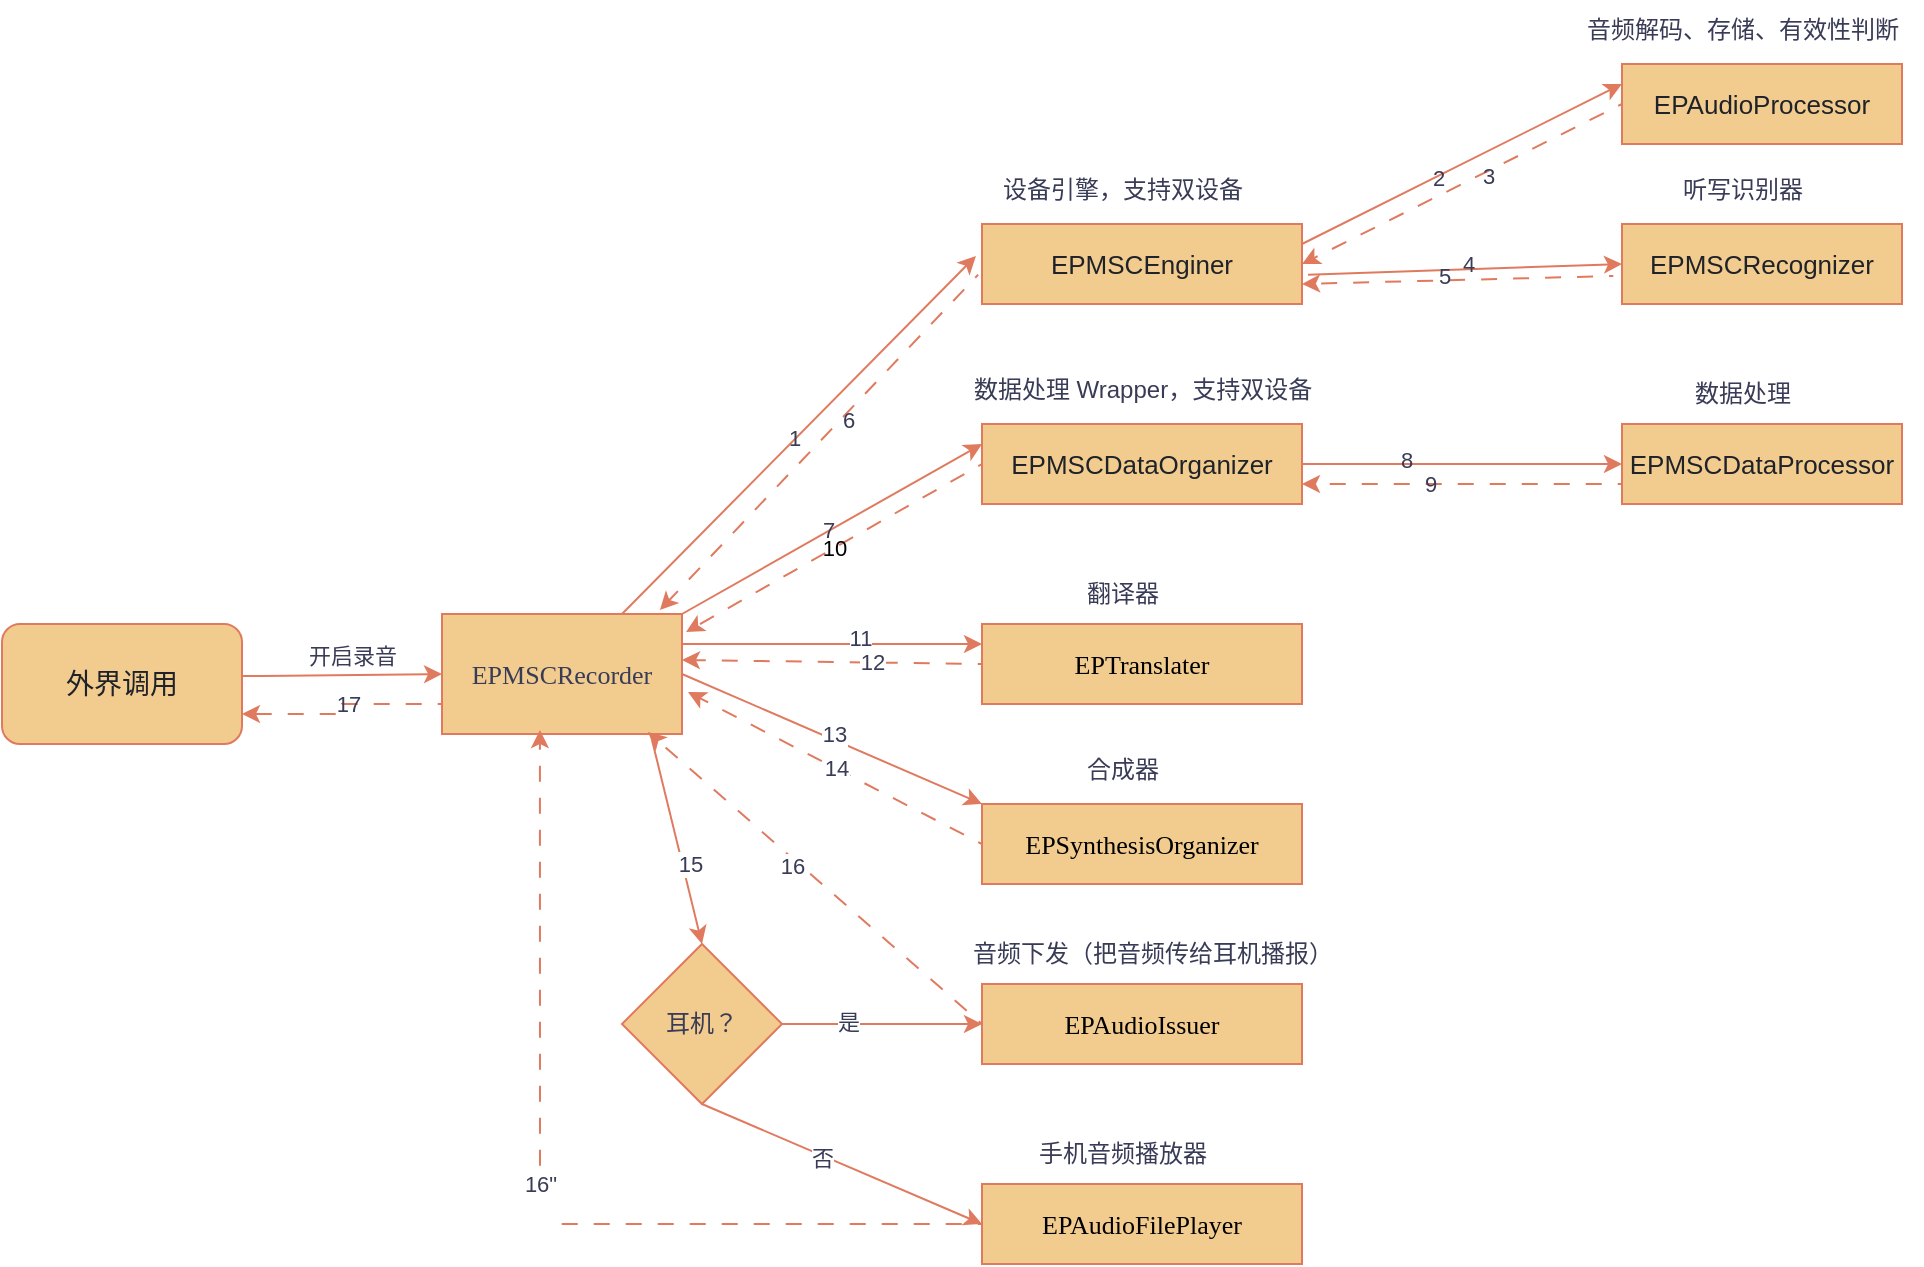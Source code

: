 <mxfile version="26.1.0">
  <diagram name="第 1 页" id="kg4oReXXfETFXJSbJGZ1">
    <mxGraphModel dx="989" dy="691" grid="1" gridSize="10" guides="1" tooltips="1" connect="1" arrows="1" fold="1" page="1" pageScale="1" pageWidth="980" pageHeight="690" math="0" shadow="0">
      <root>
        <mxCell id="0" />
        <mxCell id="1" parent="0" />
        <mxCell id="3VqhWWL4f9jIKq_OHTQP-1" value="&lt;div style=&quot;text-align: start; font-size: 14px; color: rgb(31, 35, 41);&quot;&gt;&lt;p&gt;外界调用&lt;/p&gt;&lt;/div&gt;&lt;span style=&quot;text-align: start; white-space: pre-wrap;&quot;&gt;&lt;/span&gt;" style="rounded=1;whiteSpace=wrap;html=1;labelBackgroundColor=none;fillColor=#F2CC8F;strokeColor=#E07A5F;fontColor=#393C56;" vertex="1" parent="1">
          <mxGeometry x="30" y="320" width="120" height="60" as="geometry" />
        </mxCell>
        <mxCell id="3VqhWWL4f9jIKq_OHTQP-28" style="edgeStyle=orthogonalEdgeStyle;rounded=0;orthogonalLoop=1;jettySize=auto;html=1;exitX=0;exitY=0.75;exitDx=0;exitDy=0;entryX=1;entryY=0.75;entryDx=0;entryDy=0;flowAnimation=1;fillColor=#F2CC8F;strokeColor=#E07A5F;labelBackgroundColor=none;fontColor=default;" edge="1" parent="1" source="3VqhWWL4f9jIKq_OHTQP-2" target="3VqhWWL4f9jIKq_OHTQP-1">
          <mxGeometry relative="1" as="geometry" />
        </mxCell>
        <mxCell id="3VqhWWL4f9jIKq_OHTQP-38" value="17" style="edgeLabel;html=1;align=center;verticalAlign=middle;resizable=0;points=[];labelBackgroundColor=none;fontColor=#393C56;" vertex="1" connectable="0" parent="3VqhWWL4f9jIKq_OHTQP-28">
          <mxGeometry x="-0.1" relative="1" as="geometry">
            <mxPoint as="offset" />
          </mxGeometry>
        </mxCell>
        <mxCell id="3VqhWWL4f9jIKq_OHTQP-2" value="&lt;p style=&quot;margin: 0px; font-style: normal; font-variant-caps: normal; font-weight: normal; font-stretch: normal; font-size: 13px; line-height: normal; font-family: Menlo; font-size-adjust: none; font-kerning: auto; font-variant-alternates: normal; font-variant-ligatures: normal; font-variant-numeric: normal; font-variant-east-asian: normal; font-variant-position: normal; font-feature-settings: normal; font-optical-sizing: auto; font-variation-settings: normal;&quot;&gt;EPMSCRecorder&lt;/p&gt;" style="whiteSpace=wrap;html=1;labelBackgroundColor=none;fontColor=#393C56;fillColor=#F2CC8F;strokeColor=#E07A5F;" vertex="1" parent="1">
          <mxGeometry x="250" y="315" width="120" height="60" as="geometry" />
        </mxCell>
        <mxCell id="3VqhWWL4f9jIKq_OHTQP-3" value="&lt;div style=&quot;text-align: start; font-size: 13px; color: rgb(31, 35, 41);&quot;&gt;&lt;p&gt;EPMSCEnginer&lt;/p&gt;&lt;/div&gt;&lt;span style=&quot;text-align: start; white-space: pre-wrap;&quot;&gt;&lt;/span&gt;" style="whiteSpace=wrap;html=1;labelBackgroundColor=none;fillColor=#F2CC8F;strokeColor=#E07A5F;fontColor=#393C56;" vertex="1" parent="1">
          <mxGeometry x="520" y="120" width="160" height="40" as="geometry" />
        </mxCell>
        <mxCell id="3VqhWWL4f9jIKq_OHTQP-4" value="&lt;div style=&quot;text-align: start; font-size: 13px; color: rgb(31, 35, 41);&quot;&gt;&lt;p&gt;EPAudioProcessor&lt;/p&gt;&lt;/div&gt;&lt;span style=&quot;text-align: start; white-space: pre-wrap;&quot;&gt;&lt;/span&gt;&lt;div style=&quot;text-align: start;&quot;&gt;&lt;/div&gt;&lt;span style=&quot;text-align: start; white-space: pre-wrap;&quot;&gt;&lt;/span&gt;" style="whiteSpace=wrap;html=1;labelBackgroundColor=none;fillColor=#F2CC8F;strokeColor=#E07A5F;fontColor=#393C56;" vertex="1" parent="1">
          <mxGeometry x="840" y="40" width="140" height="40" as="geometry" />
        </mxCell>
        <mxCell id="3VqhWWL4f9jIKq_OHTQP-5" value="&lt;div style=&quot;text-align: start; font-size: 13px; color: rgb(31, 35, 41);&quot;&gt;&lt;p&gt;EPMSCDataOrganizer&lt;/p&gt;&lt;/div&gt;&lt;span style=&quot;text-align: start; white-space: pre-wrap;&quot;&gt;&lt;/span&gt;" style="whiteSpace=wrap;html=1;labelBackgroundColor=none;fillColor=#F2CC8F;strokeColor=#E07A5F;fontColor=#393C56;" vertex="1" parent="1">
          <mxGeometry x="520" y="220" width="160" height="40" as="geometry" />
        </mxCell>
        <mxCell id="3VqhWWL4f9jIKq_OHTQP-6" value="&lt;div style=&quot;text-align: start; font-size: 13px; color: rgb(31, 35, 41);&quot;&gt;&lt;p&gt;EPMSCRecognizer&lt;/p&gt;&lt;/div&gt;&lt;span style=&quot;text-align: start; white-space: pre-wrap;&quot;&gt;&lt;/span&gt;" style="whiteSpace=wrap;html=1;labelBackgroundColor=none;fillColor=#F2CC8F;strokeColor=#E07A5F;fontColor=#393C56;" vertex="1" parent="1">
          <mxGeometry x="840" y="120" width="140" height="40" as="geometry" />
        </mxCell>
        <mxCell id="3VqhWWL4f9jIKq_OHTQP-7" value="&lt;div style=&quot;text-align: start; font-size: 13px; color: rgb(31, 35, 41);&quot;&gt;&lt;p&gt;EPMSCDataProcessor&lt;/p&gt;&lt;/div&gt;&lt;span style=&quot;text-align: start; white-space: pre-wrap;&quot;&gt;&lt;/span&gt;" style="whiteSpace=wrap;html=1;labelBackgroundColor=none;fillColor=#F2CC8F;strokeColor=#E07A5F;fontColor=#393C56;" vertex="1" parent="1">
          <mxGeometry x="840" y="220" width="140" height="40" as="geometry" />
        </mxCell>
        <mxCell id="3VqhWWL4f9jIKq_OHTQP-8" value="" style="endArrow=classic;html=1;rounded=0;exitX=1;exitY=0.5;exitDx=0;exitDy=0;labelBackgroundColor=none;strokeColor=#E07A5F;fontColor=default;entryX=0;entryY=0.5;entryDx=0;entryDy=0;" edge="1" parent="1" target="3VqhWWL4f9jIKq_OHTQP-2">
          <mxGeometry width="50" height="50" relative="1" as="geometry">
            <mxPoint x="150" y="346" as="sourcePoint" />
            <mxPoint x="250" y="346" as="targetPoint" />
            <Array as="points">
              <mxPoint x="160" y="346" />
            </Array>
          </mxGeometry>
        </mxCell>
        <mxCell id="3VqhWWL4f9jIKq_OHTQP-9" value="开启录音" style="edgeLabel;html=1;align=center;verticalAlign=middle;resizable=0;points=[];labelBackgroundColor=none;fontColor=#393C56;" vertex="1" connectable="0" parent="3VqhWWL4f9jIKq_OHTQP-8">
          <mxGeometry x="-0.5" y="2" relative="1" as="geometry">
            <mxPoint x="30" y="-8" as="offset" />
          </mxGeometry>
        </mxCell>
        <mxCell id="3VqhWWL4f9jIKq_OHTQP-11" value="" style="endArrow=classic;html=1;rounded=0;entryX=-0.019;entryY=0.4;entryDx=0;entryDy=0;entryPerimeter=0;labelBackgroundColor=none;strokeColor=#E07A5F;fontColor=default;exitX=0.75;exitY=0;exitDx=0;exitDy=0;" edge="1" parent="1" source="3VqhWWL4f9jIKq_OHTQP-2" target="3VqhWWL4f9jIKq_OHTQP-3">
          <mxGeometry width="50" height="50" relative="1" as="geometry">
            <mxPoint x="380" y="310" as="sourcePoint" />
            <mxPoint x="500" y="400" as="targetPoint" />
          </mxGeometry>
        </mxCell>
        <mxCell id="3VqhWWL4f9jIKq_OHTQP-29" value="1" style="edgeLabel;html=1;align=center;verticalAlign=middle;resizable=0;points=[];labelBackgroundColor=none;fontColor=#393C56;" vertex="1" connectable="0" parent="3VqhWWL4f9jIKq_OHTQP-11">
          <mxGeometry x="-0.024" y="1" relative="1" as="geometry">
            <mxPoint as="offset" />
          </mxGeometry>
        </mxCell>
        <mxCell id="3VqhWWL4f9jIKq_OHTQP-12" value="" style="endArrow=classic;html=1;rounded=0;exitX=1;exitY=0.25;exitDx=0;exitDy=0;entryX=0;entryY=0.25;entryDx=0;entryDy=0;labelBackgroundColor=none;strokeColor=#E07A5F;fontColor=default;" edge="1" parent="1" source="3VqhWWL4f9jIKq_OHTQP-3" target="3VqhWWL4f9jIKq_OHTQP-4">
          <mxGeometry width="50" height="50" relative="1" as="geometry">
            <mxPoint x="540" y="440" as="sourcePoint" />
            <mxPoint x="590" y="390" as="targetPoint" />
          </mxGeometry>
        </mxCell>
        <mxCell id="3VqhWWL4f9jIKq_OHTQP-30" value="2" style="edgeLabel;html=1;align=center;verticalAlign=middle;resizable=0;points=[];labelBackgroundColor=none;fontColor=#393C56;" vertex="1" connectable="0" parent="3VqhWWL4f9jIKq_OHTQP-12">
          <mxGeometry x="-0.157" y="-1" relative="1" as="geometry">
            <mxPoint as="offset" />
          </mxGeometry>
        </mxCell>
        <mxCell id="3VqhWWL4f9jIKq_OHTQP-13" value="" style="endArrow=classic;html=1;rounded=0;exitX=0;exitY=0.5;exitDx=0;exitDy=0;entryX=1;entryY=0.5;entryDx=0;entryDy=0;flowAnimation=1;fillColor=#F2CC8F;strokeColor=#E07A5F;labelBackgroundColor=none;fontColor=default;" edge="1" parent="1" source="3VqhWWL4f9jIKq_OHTQP-4" target="3VqhWWL4f9jIKq_OHTQP-3">
          <mxGeometry width="50" height="50" relative="1" as="geometry">
            <mxPoint x="540" y="440" as="sourcePoint" />
            <mxPoint x="590" y="390" as="targetPoint" />
          </mxGeometry>
        </mxCell>
        <mxCell id="3VqhWWL4f9jIKq_OHTQP-31" value="3" style="edgeLabel;html=1;align=center;verticalAlign=middle;resizable=0;points=[];labelBackgroundColor=none;fontColor=#393C56;" vertex="1" connectable="0" parent="3VqhWWL4f9jIKq_OHTQP-13">
          <mxGeometry x="-0.15" y="2" relative="1" as="geometry">
            <mxPoint as="offset" />
          </mxGeometry>
        </mxCell>
        <mxCell id="3VqhWWL4f9jIKq_OHTQP-18" value="" style="endArrow=classic;html=1;rounded=0;entryX=0;entryY=0.5;entryDx=0;entryDy=0;exitX=1.019;exitY=0.633;exitDx=0;exitDy=0;exitPerimeter=0;labelBackgroundColor=none;strokeColor=#E07A5F;fontColor=default;" edge="1" parent="1" source="3VqhWWL4f9jIKq_OHTQP-3" target="3VqhWWL4f9jIKq_OHTQP-6">
          <mxGeometry width="50" height="50" relative="1" as="geometry">
            <mxPoint x="540" y="440" as="sourcePoint" />
            <mxPoint x="590" y="390" as="targetPoint" />
          </mxGeometry>
        </mxCell>
        <mxCell id="3VqhWWL4f9jIKq_OHTQP-32" value="4" style="edgeLabel;html=1;align=center;verticalAlign=middle;resizable=0;points=[];labelBackgroundColor=none;fontColor=#393C56;" vertex="1" connectable="0" parent="3VqhWWL4f9jIKq_OHTQP-18">
          <mxGeometry x="0.014" y="3" relative="1" as="geometry">
            <mxPoint as="offset" />
          </mxGeometry>
        </mxCell>
        <mxCell id="3VqhWWL4f9jIKq_OHTQP-20" value="" style="endArrow=classic;html=1;rounded=0;exitX=-0.031;exitY=0.65;exitDx=0;exitDy=0;exitPerimeter=0;entryX=1;entryY=0.75;entryDx=0;entryDy=0;flowAnimation=1;fillColor=#F2CC8F;strokeColor=#E07A5F;labelBackgroundColor=none;fontColor=default;" edge="1" parent="1" source="3VqhWWL4f9jIKq_OHTQP-6" target="3VqhWWL4f9jIKq_OHTQP-3">
          <mxGeometry width="50" height="50" relative="1" as="geometry">
            <mxPoint x="490" y="420" as="sourcePoint" />
            <mxPoint x="540" y="370" as="targetPoint" />
          </mxGeometry>
        </mxCell>
        <mxCell id="3VqhWWL4f9jIKq_OHTQP-33" value="5" style="edgeLabel;html=1;align=center;verticalAlign=middle;resizable=0;points=[];labelBackgroundColor=none;fontColor=#393C56;" vertex="1" connectable="0" parent="3VqhWWL4f9jIKq_OHTQP-20">
          <mxGeometry x="0.086" y="-2" relative="1" as="geometry">
            <mxPoint as="offset" />
          </mxGeometry>
        </mxCell>
        <mxCell id="3VqhWWL4f9jIKq_OHTQP-21" value="" style="endArrow=classic;html=1;rounded=0;exitX=-0.012;exitY=0.633;exitDx=0;exitDy=0;exitPerimeter=0;entryX=0.908;entryY=-0.033;entryDx=0;entryDy=0;flowAnimation=1;fillColor=#F2CC8F;strokeColor=#E07A5F;labelBackgroundColor=none;fontColor=default;entryPerimeter=0;" edge="1" parent="1" source="3VqhWWL4f9jIKq_OHTQP-3" target="3VqhWWL4f9jIKq_OHTQP-2">
          <mxGeometry width="50" height="50" relative="1" as="geometry">
            <mxPoint x="490" y="420" as="sourcePoint" />
            <mxPoint x="540" y="370" as="targetPoint" />
          </mxGeometry>
        </mxCell>
        <mxCell id="3VqhWWL4f9jIKq_OHTQP-34" value="6" style="edgeLabel;html=1;align=center;verticalAlign=middle;resizable=0;points=[];labelBackgroundColor=none;fontColor=#393C56;" vertex="1" connectable="0" parent="3VqhWWL4f9jIKq_OHTQP-21">
          <mxGeometry x="-0.157" y="2" relative="1" as="geometry">
            <mxPoint as="offset" />
          </mxGeometry>
        </mxCell>
        <mxCell id="3VqhWWL4f9jIKq_OHTQP-22" value="" style="endArrow=classic;html=1;rounded=0;exitX=1;exitY=0;exitDx=0;exitDy=0;entryX=0;entryY=0.25;entryDx=0;entryDy=0;labelBackgroundColor=none;strokeColor=#E07A5F;fontColor=default;" edge="1" parent="1" source="3VqhWWL4f9jIKq_OHTQP-2" target="3VqhWWL4f9jIKq_OHTQP-5">
          <mxGeometry width="50" height="50" relative="1" as="geometry">
            <mxPoint x="373.06" y="350" as="sourcePoint" />
            <mxPoint x="530" y="259" as="targetPoint" />
          </mxGeometry>
        </mxCell>
        <mxCell id="3VqhWWL4f9jIKq_OHTQP-35" value="7" style="edgeLabel;html=1;align=center;verticalAlign=middle;resizable=0;points=[];labelBackgroundColor=none;fontColor=#393C56;" vertex="1" connectable="0" parent="3VqhWWL4f9jIKq_OHTQP-22">
          <mxGeometry x="-0.026" y="1" relative="1" as="geometry">
            <mxPoint as="offset" />
          </mxGeometry>
        </mxCell>
        <mxCell id="3VqhWWL4f9jIKq_OHTQP-23" value="" style="endArrow=classic;html=1;rounded=0;exitX=1;exitY=0.5;exitDx=0;exitDy=0;entryX=0;entryY=0.5;entryDx=0;entryDy=0;labelBackgroundColor=none;strokeColor=#E07A5F;fontColor=default;" edge="1" parent="1" source="3VqhWWL4f9jIKq_OHTQP-5" target="3VqhWWL4f9jIKq_OHTQP-7">
          <mxGeometry width="50" height="50" relative="1" as="geometry">
            <mxPoint x="530" y="420" as="sourcePoint" />
            <mxPoint x="780" y="420" as="targetPoint" />
          </mxGeometry>
        </mxCell>
        <mxCell id="3VqhWWL4f9jIKq_OHTQP-36" value="8" style="edgeLabel;html=1;align=center;verticalAlign=middle;resizable=0;points=[];labelBackgroundColor=none;fontColor=#393C56;" vertex="1" connectable="0" parent="3VqhWWL4f9jIKq_OHTQP-23">
          <mxGeometry x="-0.355" y="2" relative="1" as="geometry">
            <mxPoint as="offset" />
          </mxGeometry>
        </mxCell>
        <mxCell id="3VqhWWL4f9jIKq_OHTQP-24" value="" style="endArrow=classic;html=1;rounded=0;entryX=1;entryY=0.75;entryDx=0;entryDy=0;exitX=0;exitY=0.75;exitDx=0;exitDy=0;flowAnimation=1;fillColor=#F2CC8F;strokeColor=#E07A5F;labelBackgroundColor=none;fontColor=default;" edge="1" parent="1" source="3VqhWWL4f9jIKq_OHTQP-7" target="3VqhWWL4f9jIKq_OHTQP-5">
          <mxGeometry width="50" height="50" relative="1" as="geometry">
            <mxPoint x="830" y="490" as="sourcePoint" />
            <mxPoint x="580" y="370" as="targetPoint" />
          </mxGeometry>
        </mxCell>
        <mxCell id="3VqhWWL4f9jIKq_OHTQP-37" value="9" style="edgeLabel;html=1;align=center;verticalAlign=middle;resizable=0;points=[];labelBackgroundColor=none;fontColor=#393C56;" vertex="1" connectable="0" parent="3VqhWWL4f9jIKq_OHTQP-24">
          <mxGeometry x="0.2" relative="1" as="geometry">
            <mxPoint as="offset" />
          </mxGeometry>
        </mxCell>
        <mxCell id="3VqhWWL4f9jIKq_OHTQP-26" value="10" style="endArrow=classic;html=1;rounded=0;flowAnimation=1;fillColor=#F2CC8F;strokeColor=#E07A5F;labelBackgroundColor=none;fontColor=default;exitX=0;exitY=0.5;exitDx=0;exitDy=0;entryX=1.017;entryY=0.15;entryDx=0;entryDy=0;entryPerimeter=0;" edge="1" parent="1" source="3VqhWWL4f9jIKq_OHTQP-5" target="3VqhWWL4f9jIKq_OHTQP-2">
          <mxGeometry width="50" height="50" relative="1" as="geometry">
            <mxPoint x="510" y="470" as="sourcePoint" />
            <mxPoint x="370" y="365" as="targetPoint" />
          </mxGeometry>
        </mxCell>
        <mxCell id="3VqhWWL4f9jIKq_OHTQP-39" value="&lt;p style=&quot;margin: 0px; font-style: normal; font-variant-caps: normal; font-stretch: normal; font-size: 13px; line-height: normal; font-family: Menlo; font-size-adjust: none; font-kerning: auto; font-variant-alternates: normal; font-variant-ligatures: normal; font-variant-numeric: normal; font-variant-east-asian: normal; font-variant-position: normal; font-feature-settings: normal; font-optical-sizing: auto; font-variation-settings: normal;&quot;&gt;EPTranslater&lt;/p&gt;" style="whiteSpace=wrap;html=1;strokeColor=#E07A5F;fontColor=#000000;fillColor=#F2CC8F;labelBackgroundColor=none;" vertex="1" parent="1">
          <mxGeometry x="520" y="320" width="160" height="40" as="geometry" />
        </mxCell>
        <mxCell id="3VqhWWL4f9jIKq_OHTQP-40" value="&lt;p style=&quot;margin: 0px; font-style: normal; font-variant-caps: normal; font-stretch: normal; font-size: 13px; line-height: normal; font-family: Menlo; font-size-adjust: none; font-kerning: auto; font-variant-alternates: normal; font-variant-ligatures: normal; font-variant-numeric: normal; font-variant-east-asian: normal; font-variant-position: normal; font-feature-settings: normal; font-optical-sizing: auto; font-variation-settings: normal;&quot;&gt;EPSynthesisOrganizer&lt;/p&gt;" style="whiteSpace=wrap;html=1;strokeColor=#E07A5F;fontColor=#000000;fillColor=#F2CC8F;labelBackgroundColor=none;" vertex="1" parent="1">
          <mxGeometry x="520" y="410" width="160" height="40" as="geometry" />
        </mxCell>
        <mxCell id="3VqhWWL4f9jIKq_OHTQP-41" value="&lt;p style=&quot;margin: 0px; font-style: normal; font-variant-caps: normal; font-stretch: normal; font-size: 13px; line-height: normal; font-family: Menlo; font-size-adjust: none; font-kerning: auto; font-variant-alternates: normal; font-variant-ligatures: normal; font-variant-numeric: normal; font-variant-east-asian: normal; font-variant-position: normal; font-feature-settings: normal; font-optical-sizing: auto; font-variation-settings: normal;&quot;&gt;EPAudioIssuer&lt;/p&gt;" style="whiteSpace=wrap;html=1;strokeColor=#E07A5F;fontColor=#000000;fillColor=#F2CC8F;labelBackgroundColor=none;" vertex="1" parent="1">
          <mxGeometry x="520" y="500" width="160" height="40" as="geometry" />
        </mxCell>
        <mxCell id="3VqhWWL4f9jIKq_OHTQP-42" value="&lt;p style=&quot;margin: 0px; font-style: normal; font-variant-caps: normal; font-stretch: normal; font-size: 13px; line-height: normal; font-family: Menlo; font-size-adjust: none; font-kerning: auto; font-variant-alternates: normal; font-variant-ligatures: normal; font-variant-numeric: normal; font-variant-east-asian: normal; font-variant-position: normal; font-feature-settings: normal; font-optical-sizing: auto; font-variation-settings: normal;&quot;&gt;EPAudioFilePlayer&lt;/p&gt;" style="whiteSpace=wrap;html=1;strokeColor=#E07A5F;fontColor=#000000;fillColor=#F2CC8F;labelBackgroundColor=none;" vertex="1" parent="1">
          <mxGeometry x="520" y="600" width="160" height="40" as="geometry" />
        </mxCell>
        <mxCell id="3VqhWWL4f9jIKq_OHTQP-43" value="" style="endArrow=classic;html=1;rounded=0;strokeColor=#E07A5F;fontColor=#393C56;fillColor=#F2CC8F;exitX=1;exitY=0.25;exitDx=0;exitDy=0;entryX=0;entryY=0.25;entryDx=0;entryDy=0;" edge="1" parent="1" source="3VqhWWL4f9jIKq_OHTQP-2" target="3VqhWWL4f9jIKq_OHTQP-39">
          <mxGeometry width="50" height="50" relative="1" as="geometry">
            <mxPoint x="490" y="490" as="sourcePoint" />
            <mxPoint x="540" y="440" as="targetPoint" />
          </mxGeometry>
        </mxCell>
        <mxCell id="3VqhWWL4f9jIKq_OHTQP-58" value="11" style="edgeLabel;html=1;align=center;verticalAlign=middle;resizable=0;points=[];strokeColor=#E07A5F;fontColor=#393C56;fillColor=#F2CC8F;" vertex="1" connectable="0" parent="3VqhWWL4f9jIKq_OHTQP-43">
          <mxGeometry x="0.187" y="3" relative="1" as="geometry">
            <mxPoint as="offset" />
          </mxGeometry>
        </mxCell>
        <mxCell id="3VqhWWL4f9jIKq_OHTQP-44" value="" style="endArrow=classic;html=1;rounded=0;strokeColor=#E07A5F;fontColor=#393C56;fillColor=#F2CC8F;exitX=0;exitY=0.5;exitDx=0;exitDy=0;entryX=1;entryY=0.383;entryDx=0;entryDy=0;entryPerimeter=0;flowAnimation=1;" edge="1" parent="1" source="3VqhWWL4f9jIKq_OHTQP-39" target="3VqhWWL4f9jIKq_OHTQP-2">
          <mxGeometry width="50" height="50" relative="1" as="geometry">
            <mxPoint x="520" y="390" as="sourcePoint" />
            <mxPoint x="570" y="340" as="targetPoint" />
          </mxGeometry>
        </mxCell>
        <mxCell id="3VqhWWL4f9jIKq_OHTQP-59" value="12" style="edgeLabel;html=1;align=center;verticalAlign=middle;resizable=0;points=[];strokeColor=#E07A5F;fontColor=#393C56;fillColor=#F2CC8F;" vertex="1" connectable="0" parent="3VqhWWL4f9jIKq_OHTQP-44">
          <mxGeometry x="-0.266" y="-1" relative="1" as="geometry">
            <mxPoint as="offset" />
          </mxGeometry>
        </mxCell>
        <mxCell id="3VqhWWL4f9jIKq_OHTQP-45" value="" style="endArrow=classic;html=1;rounded=0;strokeColor=#E07A5F;fontColor=#393C56;fillColor=#F2CC8F;exitX=1;exitY=0.5;exitDx=0;exitDy=0;entryX=0;entryY=0;entryDx=0;entryDy=0;" edge="1" parent="1" source="3VqhWWL4f9jIKq_OHTQP-2" target="3VqhWWL4f9jIKq_OHTQP-40">
          <mxGeometry width="50" height="50" relative="1" as="geometry">
            <mxPoint x="520" y="390" as="sourcePoint" />
            <mxPoint x="570" y="340" as="targetPoint" />
          </mxGeometry>
        </mxCell>
        <mxCell id="3VqhWWL4f9jIKq_OHTQP-60" value="13" style="edgeLabel;html=1;align=center;verticalAlign=middle;resizable=0;points=[];strokeColor=#E07A5F;fontColor=#393C56;fillColor=#F2CC8F;" vertex="1" connectable="0" parent="3VqhWWL4f9jIKq_OHTQP-45">
          <mxGeometry x="-0.001" y="3" relative="1" as="geometry">
            <mxPoint as="offset" />
          </mxGeometry>
        </mxCell>
        <mxCell id="3VqhWWL4f9jIKq_OHTQP-46" value="" style="endArrow=classic;html=1;rounded=0;strokeColor=#E07A5F;fontColor=#393C56;fillColor=#F2CC8F;exitX=0;exitY=0.5;exitDx=0;exitDy=0;entryX=1.025;entryY=0.65;entryDx=0;entryDy=0;entryPerimeter=0;flowAnimation=1;" edge="1" parent="1" source="3VqhWWL4f9jIKq_OHTQP-40" target="3VqhWWL4f9jIKq_OHTQP-2">
          <mxGeometry width="50" height="50" relative="1" as="geometry">
            <mxPoint x="520" y="390" as="sourcePoint" />
            <mxPoint x="570" y="340" as="targetPoint" />
          </mxGeometry>
        </mxCell>
        <mxCell id="3VqhWWL4f9jIKq_OHTQP-61" value="14" style="edgeLabel;html=1;align=center;verticalAlign=middle;resizable=0;points=[];strokeColor=#E07A5F;fontColor=#393C56;fillColor=#F2CC8F;" vertex="1" connectable="0" parent="3VqhWWL4f9jIKq_OHTQP-46">
          <mxGeometry x="-0.005" relative="1" as="geometry">
            <mxPoint as="offset" />
          </mxGeometry>
        </mxCell>
        <mxCell id="3VqhWWL4f9jIKq_OHTQP-50" value="" style="endArrow=classic;html=1;rounded=0;strokeColor=#E07A5F;fontColor=#393C56;fillColor=#F2CC8F;exitX=0.875;exitY=1.05;exitDx=0;exitDy=0;exitPerimeter=0;entryX=0.5;entryY=0;entryDx=0;entryDy=0;" edge="1" parent="1" source="3VqhWWL4f9jIKq_OHTQP-2" target="3VqhWWL4f9jIKq_OHTQP-51">
          <mxGeometry width="50" height="50" relative="1" as="geometry">
            <mxPoint x="350" y="380" as="sourcePoint" />
            <mxPoint x="374" y="486" as="targetPoint" />
          </mxGeometry>
        </mxCell>
        <mxCell id="3VqhWWL4f9jIKq_OHTQP-62" value="15" style="edgeLabel;html=1;align=center;verticalAlign=middle;resizable=0;points=[];strokeColor=#E07A5F;fontColor=#393C56;fillColor=#F2CC8F;" vertex="1" connectable="0" parent="3VqhWWL4f9jIKq_OHTQP-50">
          <mxGeometry x="0.228" y="3" relative="1" as="geometry">
            <mxPoint as="offset" />
          </mxGeometry>
        </mxCell>
        <mxCell id="3VqhWWL4f9jIKq_OHTQP-51" value="耳机？" style="rhombus;whiteSpace=wrap;html=1;strokeColor=#E07A5F;fontColor=#393C56;fillColor=#F2CC8F;" vertex="1" parent="1">
          <mxGeometry x="340" y="480" width="80" height="80" as="geometry" />
        </mxCell>
        <mxCell id="3VqhWWL4f9jIKq_OHTQP-52" value="" style="endArrow=classic;html=1;rounded=0;strokeColor=#E07A5F;fontColor=#393C56;fillColor=#F2CC8F;exitX=1;exitY=0.5;exitDx=0;exitDy=0;entryX=0;entryY=0.5;entryDx=0;entryDy=0;" edge="1" parent="1" source="3VqhWWL4f9jIKq_OHTQP-51" target="3VqhWWL4f9jIKq_OHTQP-41">
          <mxGeometry width="50" height="50" relative="1" as="geometry">
            <mxPoint x="520" y="390" as="sourcePoint" />
            <mxPoint x="570" y="340" as="targetPoint" />
          </mxGeometry>
        </mxCell>
        <mxCell id="3VqhWWL4f9jIKq_OHTQP-53" value="是" style="edgeLabel;html=1;align=center;verticalAlign=middle;resizable=0;points=[];strokeColor=#E07A5F;fontColor=#393C56;fillColor=#F2CC8F;" vertex="1" connectable="0" parent="3VqhWWL4f9jIKq_OHTQP-52">
          <mxGeometry x="-0.34" y="1" relative="1" as="geometry">
            <mxPoint as="offset" />
          </mxGeometry>
        </mxCell>
        <mxCell id="3VqhWWL4f9jIKq_OHTQP-54" value="" style="endArrow=classic;html=1;rounded=0;strokeColor=#E07A5F;fontColor=#393C56;fillColor=#F2CC8F;exitX=0.5;exitY=1;exitDx=0;exitDy=0;entryX=0;entryY=0.5;entryDx=0;entryDy=0;" edge="1" parent="1" source="3VqhWWL4f9jIKq_OHTQP-51" target="3VqhWWL4f9jIKq_OHTQP-42">
          <mxGeometry width="50" height="50" relative="1" as="geometry">
            <mxPoint x="520" y="390" as="sourcePoint" />
            <mxPoint x="570" y="340" as="targetPoint" />
          </mxGeometry>
        </mxCell>
        <mxCell id="3VqhWWL4f9jIKq_OHTQP-55" value="否" style="edgeLabel;html=1;align=center;verticalAlign=middle;resizable=0;points=[];strokeColor=#E07A5F;fontColor=#393C56;fillColor=#F2CC8F;" vertex="1" connectable="0" parent="3VqhWWL4f9jIKq_OHTQP-54">
          <mxGeometry x="-0.14" y="-1" relative="1" as="geometry">
            <mxPoint as="offset" />
          </mxGeometry>
        </mxCell>
        <mxCell id="3VqhWWL4f9jIKq_OHTQP-56" value="" style="endArrow=classic;html=1;rounded=0;strokeColor=#E07A5F;fontColor=#393C56;fillColor=#F2CC8F;entryX=0.858;entryY=0.983;entryDx=0;entryDy=0;entryPerimeter=0;flowAnimation=1;" edge="1" parent="1" target="3VqhWWL4f9jIKq_OHTQP-2">
          <mxGeometry width="50" height="50" relative="1" as="geometry">
            <mxPoint x="520" y="520" as="sourcePoint" />
            <mxPoint x="570" y="500" as="targetPoint" />
          </mxGeometry>
        </mxCell>
        <mxCell id="3VqhWWL4f9jIKq_OHTQP-63" value="16" style="edgeLabel;html=1;align=center;verticalAlign=middle;resizable=0;points=[];strokeColor=#E07A5F;fontColor=#393C56;fillColor=#F2CC8F;" vertex="1" connectable="0" parent="3VqhWWL4f9jIKq_OHTQP-56">
          <mxGeometry x="0.114" y="3" relative="1" as="geometry">
            <mxPoint as="offset" />
          </mxGeometry>
        </mxCell>
        <mxCell id="3VqhWWL4f9jIKq_OHTQP-57" value="16&quot;&lt;div&gt;&lt;br&gt;&lt;/div&gt;" style="endArrow=classic;html=1;rounded=0;strokeColor=#E07A5F;fontColor=#393C56;fillColor=#F2CC8F;exitX=0;exitY=0.5;exitDx=0;exitDy=0;entryX=0.408;entryY=0.967;entryDx=0;entryDy=0;entryPerimeter=0;flowAnimation=1;" edge="1" parent="1" source="3VqhWWL4f9jIKq_OHTQP-42" target="3VqhWWL4f9jIKq_OHTQP-2">
          <mxGeometry width="50" height="50" relative="1" as="geometry">
            <mxPoint x="520" y="550" as="sourcePoint" />
            <mxPoint x="570" y="500" as="targetPoint" />
            <Array as="points">
              <mxPoint x="299" y="620" />
            </Array>
          </mxGeometry>
        </mxCell>
        <mxCell id="3VqhWWL4f9jIKq_OHTQP-64" value="设备引擎，支持双设备" style="text;html=1;align=center;verticalAlign=middle;resizable=0;points=[];autosize=1;strokeColor=none;fillColor=none;fontColor=#393C56;" vertex="1" parent="1">
          <mxGeometry x="520" y="88" width="140" height="30" as="geometry" />
        </mxCell>
        <mxCell id="3VqhWWL4f9jIKq_OHTQP-65" value="音频解码、存储、有效性判断" style="text;html=1;align=center;verticalAlign=middle;resizable=0;points=[];autosize=1;strokeColor=none;fillColor=none;fontColor=#393C56;" vertex="1" parent="1">
          <mxGeometry x="810" y="8" width="180" height="30" as="geometry" />
        </mxCell>
        <mxCell id="3VqhWWL4f9jIKq_OHTQP-66" value="听写识别器" style="text;html=1;align=center;verticalAlign=middle;resizable=0;points=[];autosize=1;strokeColor=none;fillColor=none;fontColor=#393C56;" vertex="1" parent="1">
          <mxGeometry x="860" y="88" width="80" height="30" as="geometry" />
        </mxCell>
        <mxCell id="3VqhWWL4f9jIKq_OHTQP-67" value="数据处理 Wrapper，支持双设备" style="text;html=1;align=center;verticalAlign=middle;resizable=0;points=[];autosize=1;strokeColor=none;fillColor=none;fontColor=#393C56;" vertex="1" parent="1">
          <mxGeometry x="505" y="188" width="190" height="30" as="geometry" />
        </mxCell>
        <mxCell id="3VqhWWL4f9jIKq_OHTQP-68" value="数据处理" style="text;html=1;align=center;verticalAlign=middle;resizable=0;points=[];autosize=1;strokeColor=none;fillColor=none;fontColor=#393C56;" vertex="1" parent="1">
          <mxGeometry x="865" y="190" width="70" height="30" as="geometry" />
        </mxCell>
        <mxCell id="3VqhWWL4f9jIKq_OHTQP-70" value="翻译器" style="text;html=1;align=center;verticalAlign=middle;resizable=0;points=[];autosize=1;strokeColor=none;fillColor=none;fontColor=#393C56;" vertex="1" parent="1">
          <mxGeometry x="560" y="290" width="60" height="30" as="geometry" />
        </mxCell>
        <mxCell id="3VqhWWL4f9jIKq_OHTQP-72" value="合成器" style="text;html=1;align=center;verticalAlign=middle;resizable=0;points=[];autosize=1;strokeColor=none;fillColor=none;fontColor=#393C56;" vertex="1" parent="1">
          <mxGeometry x="560" y="378" width="60" height="30" as="geometry" />
        </mxCell>
        <mxCell id="3VqhWWL4f9jIKq_OHTQP-73" value="音频下发（把音频传给耳机播报）" style="text;html=1;align=center;verticalAlign=middle;resizable=0;points=[];autosize=1;strokeColor=none;fillColor=none;fontColor=#393C56;" vertex="1" parent="1">
          <mxGeometry x="505" y="470" width="200" height="30" as="geometry" />
        </mxCell>
        <mxCell id="3VqhWWL4f9jIKq_OHTQP-74" value="手机音频播放器" style="text;html=1;align=center;verticalAlign=middle;resizable=0;points=[];autosize=1;strokeColor=none;fillColor=none;fontColor=#393C56;" vertex="1" parent="1">
          <mxGeometry x="535" y="570" width="110" height="30" as="geometry" />
        </mxCell>
      </root>
    </mxGraphModel>
  </diagram>
</mxfile>
